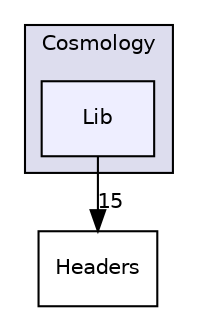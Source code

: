 digraph "Cosmology/Lib" {
  compound=true
  node [ fontsize="10", fontname="Helvetica"];
  edge [ labelfontsize="10", labelfontname="Helvetica"];
  subgraph clusterdir_d70f61120c1476e2ded0452ec5d144d9 {
    graph [ bgcolor="#ddddee", pencolor="black", label="Cosmology" fontname="Helvetica", fontsize="10", URL="dir_d70f61120c1476e2ded0452ec5d144d9.html"]
  dir_610e9256507f941f5221e428cfb2cb55 [shape=box, label="Lib", style="filled", fillcolor="#eeeeff", pencolor="black", URL="dir_610e9256507f941f5221e428cfb2cb55.html"];
  }
  dir_692516b589a32b3bfce781ca9f6d1534 [shape=box label="Headers" URL="dir_692516b589a32b3bfce781ca9f6d1534.html"];
  dir_610e9256507f941f5221e428cfb2cb55->dir_692516b589a32b3bfce781ca9f6d1534 [headlabel="15", labeldistance=1.5 headhref="dir_000003_000011.html"];
}
